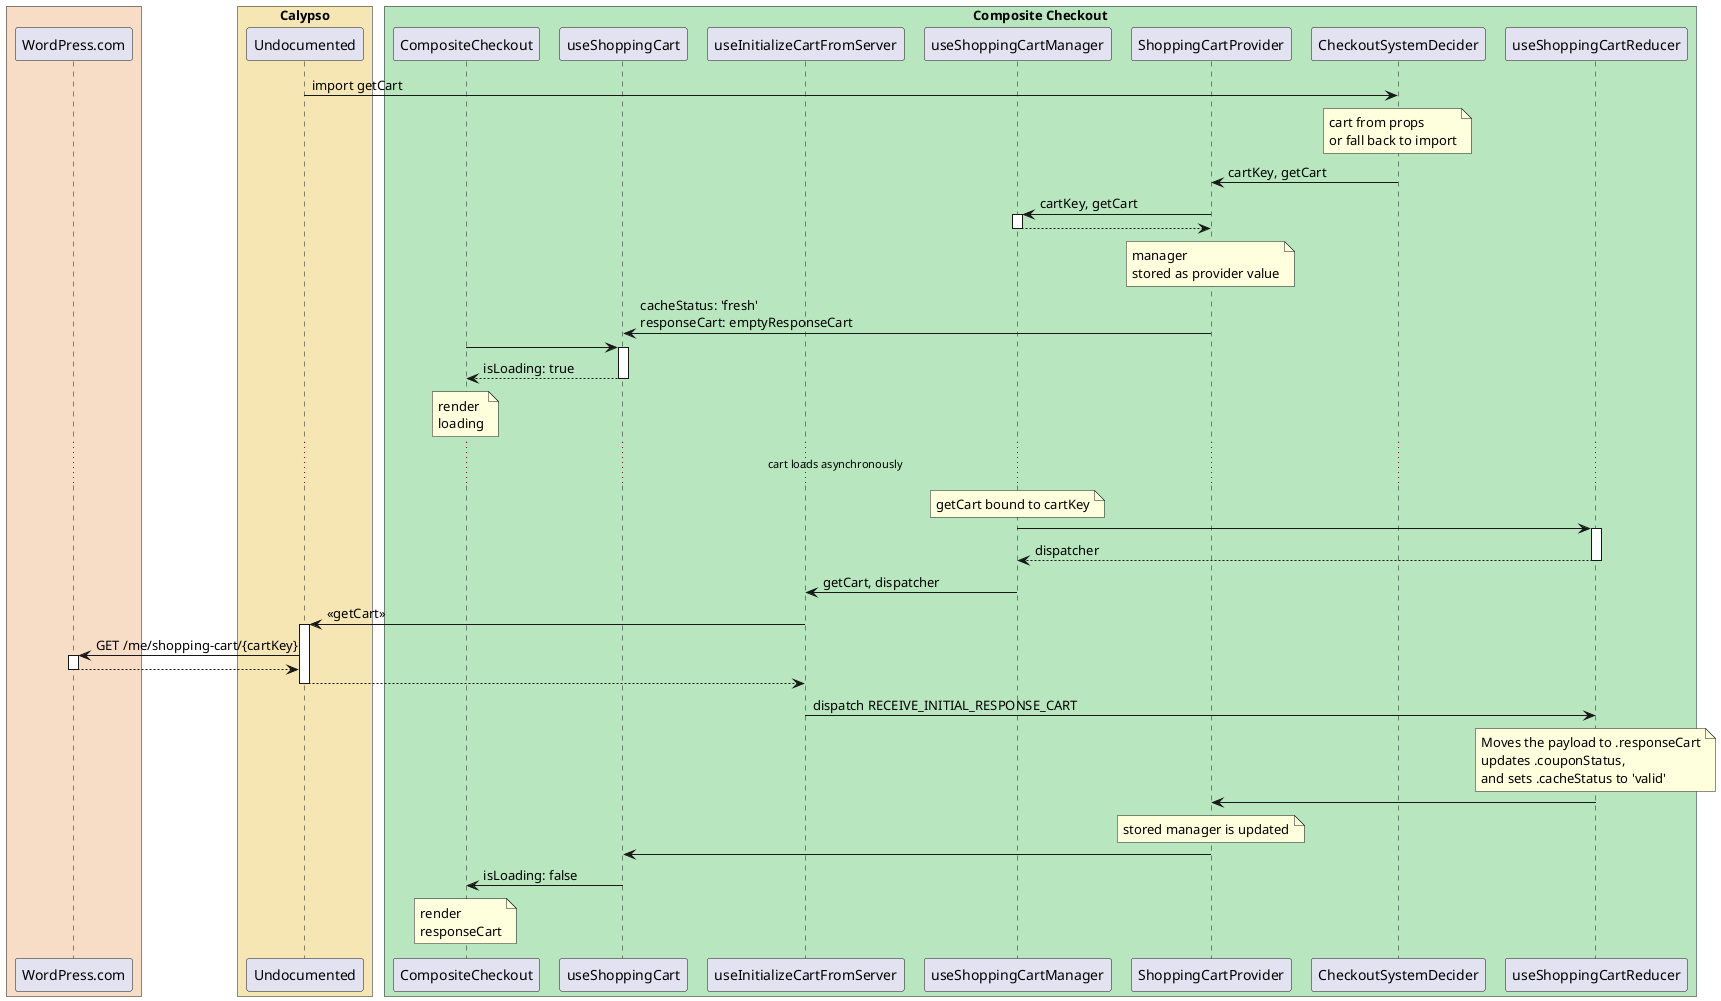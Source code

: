 @startuml

'red: #facfd2
'orange: #f7dcc6
'yellow: #f5e6b3
'green: #b8e6bf

skinparam ParticipantPadding 5
skinparam BoxPadding 5

box " " #f7dcc6
  participant WordPress.com
end box
box "Calypso" #f5e6b3
  participant Undocumented
end box
box "Composite Checkout" #b8e6bf
  participant CompositeCheckout
  participant useShoppingCart
  participant useInitializeCartFromServer
  participant useShoppingCartManager
  participant ShoppingCartProvider
  participant CheckoutSystemDecider
  participant useShoppingCartReducer
end box

Undocumented -> CheckoutSystemDecider : import getCart
note over CheckoutSystemDecider
	cart from props
	or fall back to import
end note
CheckoutSystemDecider -> ShoppingCartProvider : cartKey, getCart
ShoppingCartProvider -> useShoppingCartManager : cartKey, getCart
activate useShoppingCartManager
return
note over ShoppingCartProvider : manager\nstored as provider value
ShoppingCartProvider -> useShoppingCart : cacheStatus: 'fresh'\nresponseCart: emptyResponseCart
CompositeCheckout -> useShoppingCart
activate useShoppingCart
return isLoading: true
note over CompositeCheckout : render\nloading
...cart loads asynchronously...
note over useShoppingCartManager : getCart bound to cartKey
useShoppingCartManager -> useShoppingCartReducer
activate useShoppingCartReducer
return dispatcher
useShoppingCartManager -> useInitializeCartFromServer : getCart, dispatcher
useInitializeCartFromServer -> Undocumented : << getCart >>
activate Undocumented
	Undocumented -> WordPress.com : GET /me/shopping-cart/{cartKey}
	activate WordPress.com
	return
return
useInitializeCartFromServer -> useShoppingCartReducer : dispatch RECEIVE_INITIAL_RESPONSE_CART
note over useShoppingCartReducer
  Moves the payload to .responseCart
  updates .couponStatus,
  and sets .cacheStatus to 'valid'
end note
useShoppingCartReducer -> ShoppingCartProvider
note over ShoppingCartProvider
	stored manager is updated
end note
ShoppingCartProvider -> useShoppingCart
useShoppingCart -> CompositeCheckout : isLoading: false
note over CompositeCheckout: render\nresponseCart
@enduml
